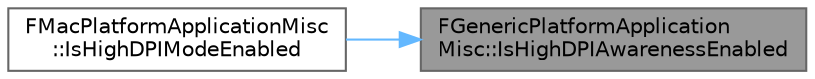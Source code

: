 digraph "FGenericPlatformApplicationMisc::IsHighDPIAwarenessEnabled"
{
 // INTERACTIVE_SVG=YES
 // LATEX_PDF_SIZE
  bgcolor="transparent";
  edge [fontname=Helvetica,fontsize=10,labelfontname=Helvetica,labelfontsize=10];
  node [fontname=Helvetica,fontsize=10,shape=box,height=0.2,width=0.4];
  rankdir="RL";
  Node1 [id="Node000001",label="FGenericPlatformApplication\lMisc::IsHighDPIAwarenessEnabled",height=0.2,width=0.4,color="gray40", fillcolor="grey60", style="filled", fontcolor="black",tooltip=" "];
  Node1 -> Node2 [id="edge1_Node000001_Node000002",dir="back",color="steelblue1",style="solid",tooltip=" "];
  Node2 [id="Node000002",label="FMacPlatformApplicationMisc\l::IsHighDPIModeEnabled",height=0.2,width=0.4,color="grey40", fillcolor="white", style="filled",URL="$da/d27/structFMacPlatformApplicationMisc.html#a4cd1bf362badfe85e143bb0ff55fbc57",tooltip=" "];
}
